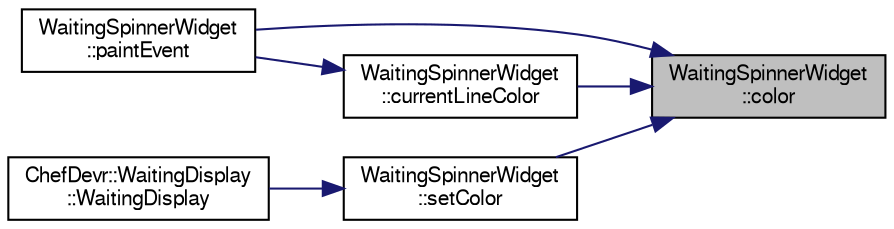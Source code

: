 digraph "WaitingSpinnerWidget::color"
{
 // LATEX_PDF_SIZE
  edge [fontname="FreeSans",fontsize="10",labelfontname="FreeSans",labelfontsize="10"];
  node [fontname="FreeSans",fontsize="10",shape=record];
  rankdir="RL";
  Node15 [label="WaitingSpinnerWidget\l::color",height=0.2,width=0.4,color="black", fillcolor="grey75", style="filled", fontcolor="black",tooltip=" "];
  Node15 -> Node16 [dir="back",color="midnightblue",fontsize="10",style="solid",fontname="FreeSans"];
  Node16 [label="WaitingSpinnerWidget\l::paintEvent",height=0.2,width=0.4,color="black", fillcolor="white", style="filled",URL="$class_waiting_spinner_widget.html#a08163883e94d431a7c2aabf30a03c850",tooltip=" "];
  Node15 -> Node17 [dir="back",color="midnightblue",fontsize="10",style="solid",fontname="FreeSans"];
  Node17 [label="WaitingSpinnerWidget\l::setColor",height=0.2,width=0.4,color="black", fillcolor="white", style="filled",URL="$class_waiting_spinner_widget.html#a5bc33ab179119f510d556c214fe7ac9b",tooltip=" "];
  Node17 -> Node18 [dir="back",color="midnightblue",fontsize="10",style="solid",fontname="FreeSans"];
  Node18 [label="ChefDevr::WaitingDisplay\l::WaitingDisplay",height=0.2,width=0.4,color="black", fillcolor="white", style="filled",URL="$class_chef_devr_1_1_waiting_display.html#aaf2fee02910d6d1f5a9e6f5a166e5ab1",tooltip=" "];
  Node15 -> Node19 [dir="back",color="midnightblue",fontsize="10",style="solid",fontname="FreeSans"];
  Node19 [label="WaitingSpinnerWidget\l::currentLineColor",height=0.2,width=0.4,color="black", fillcolor="white", style="filled",URL="$class_waiting_spinner_widget.html#ab8adb44bc0a3eb32bfe9d7b5b1a83e4c",tooltip=" "];
  Node19 -> Node16 [dir="back",color="midnightblue",fontsize="10",style="solid",fontname="FreeSans"];
}
